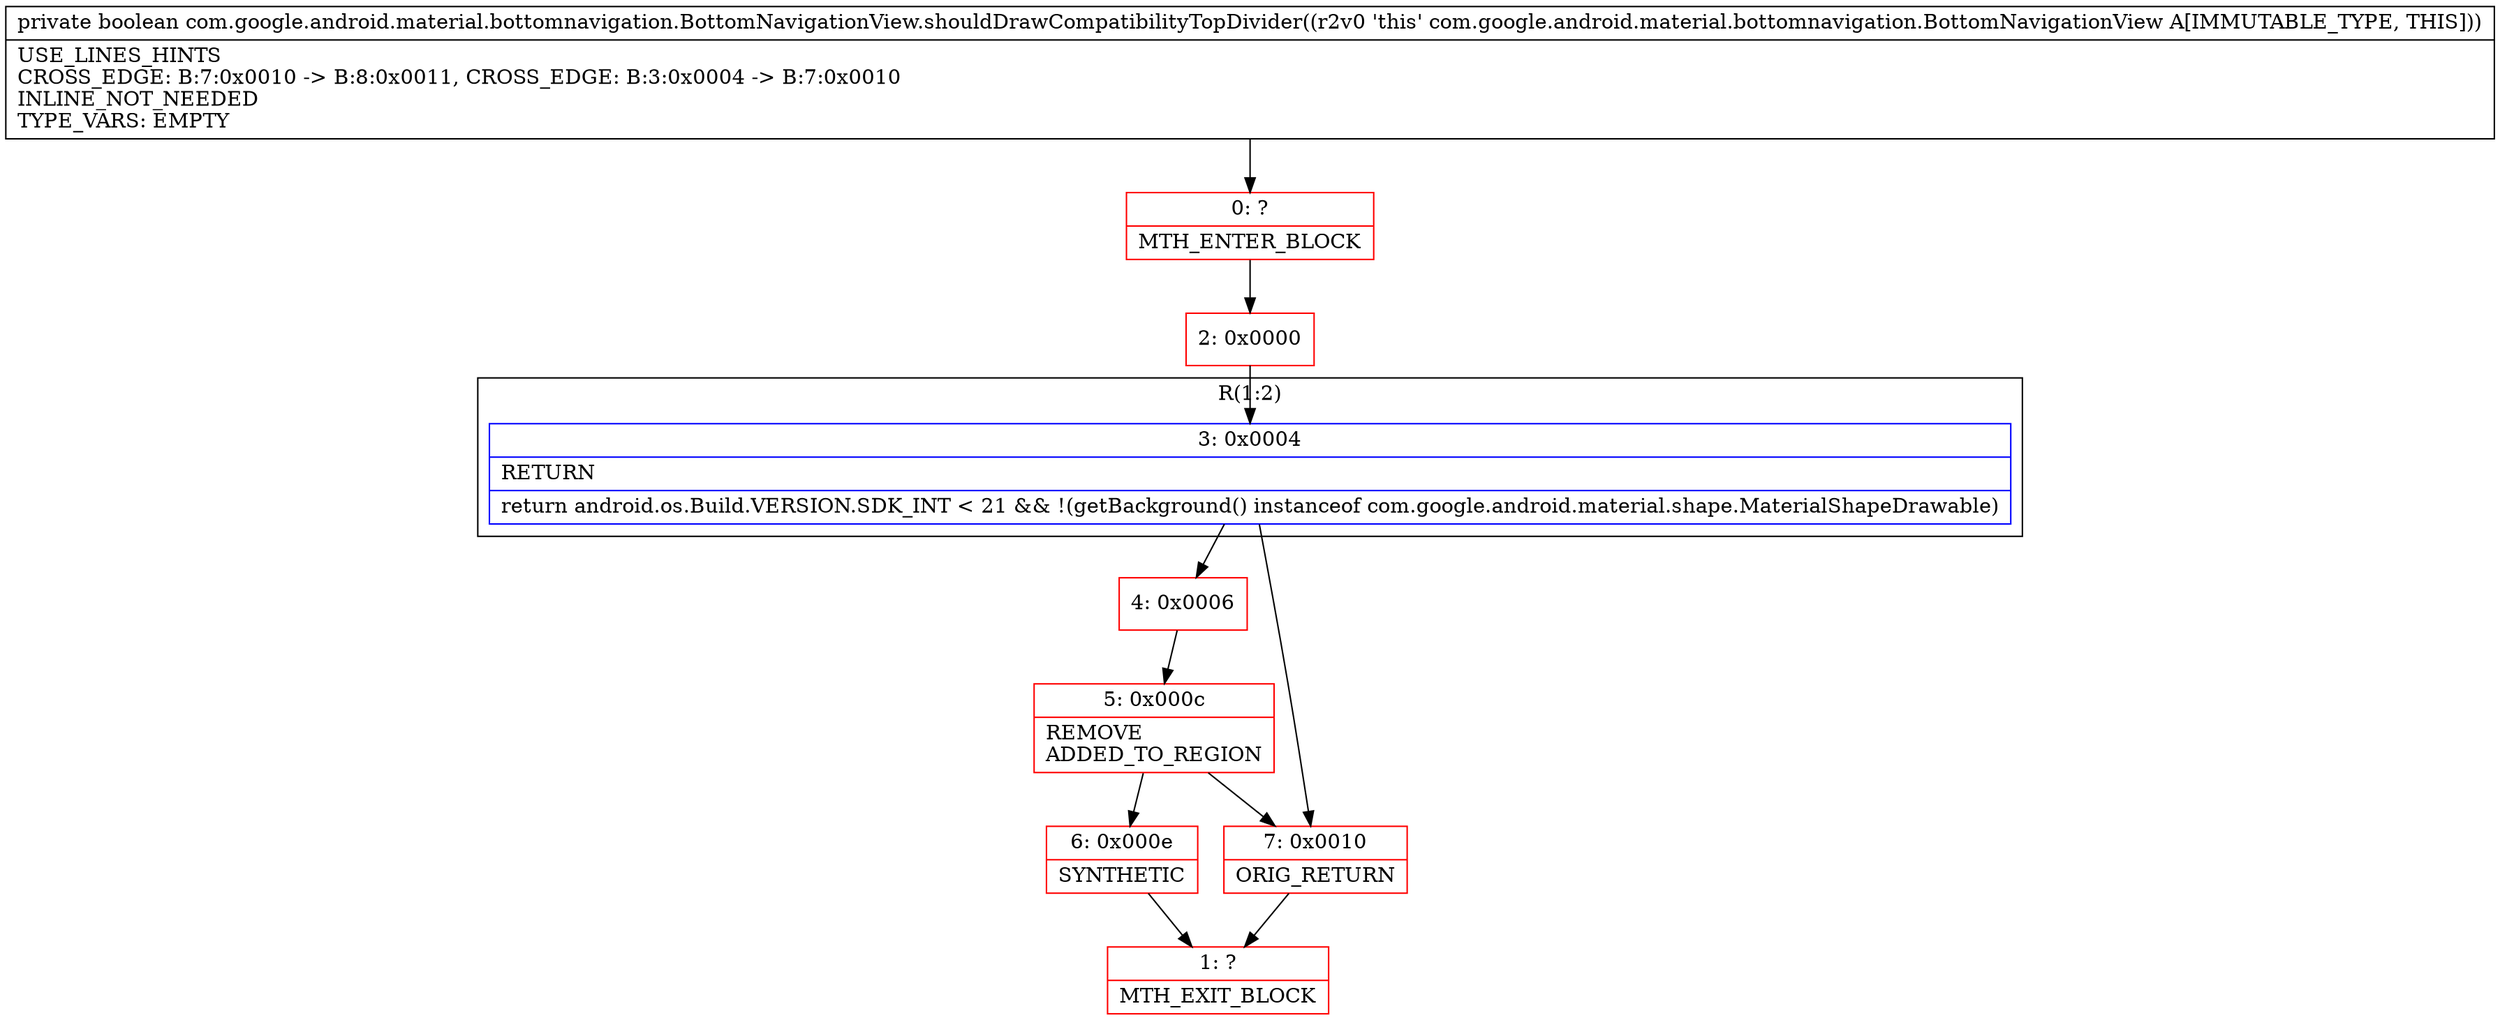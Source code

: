 digraph "CFG forcom.google.android.material.bottomnavigation.BottomNavigationView.shouldDrawCompatibilityTopDivider()Z" {
subgraph cluster_Region_1609216672 {
label = "R(1:2)";
node [shape=record,color=blue];
Node_3 [shape=record,label="{3\:\ 0x0004|RETURN\l|return android.os.Build.VERSION.SDK_INT \< 21 && !(getBackground() instanceof com.google.android.material.shape.MaterialShapeDrawable)\l}"];
}
Node_0 [shape=record,color=red,label="{0\:\ ?|MTH_ENTER_BLOCK\l}"];
Node_2 [shape=record,color=red,label="{2\:\ 0x0000}"];
Node_4 [shape=record,color=red,label="{4\:\ 0x0006}"];
Node_5 [shape=record,color=red,label="{5\:\ 0x000c|REMOVE\lADDED_TO_REGION\l}"];
Node_6 [shape=record,color=red,label="{6\:\ 0x000e|SYNTHETIC\l}"];
Node_1 [shape=record,color=red,label="{1\:\ ?|MTH_EXIT_BLOCK\l}"];
Node_7 [shape=record,color=red,label="{7\:\ 0x0010|ORIG_RETURN\l}"];
MethodNode[shape=record,label="{private boolean com.google.android.material.bottomnavigation.BottomNavigationView.shouldDrawCompatibilityTopDivider((r2v0 'this' com.google.android.material.bottomnavigation.BottomNavigationView A[IMMUTABLE_TYPE, THIS]))  | USE_LINES_HINTS\lCROSS_EDGE: B:7:0x0010 \-\> B:8:0x0011, CROSS_EDGE: B:3:0x0004 \-\> B:7:0x0010\lINLINE_NOT_NEEDED\lTYPE_VARS: EMPTY\l}"];
MethodNode -> Node_0;Node_3 -> Node_4;
Node_3 -> Node_7;
Node_0 -> Node_2;
Node_2 -> Node_3;
Node_4 -> Node_5;
Node_5 -> Node_6;
Node_5 -> Node_7;
Node_6 -> Node_1;
Node_7 -> Node_1;
}

